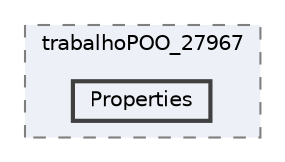 digraph "Trash/trabalhoPOO_27967/Properties"
{
 // LATEX_PDF_SIZE
  bgcolor="transparent";
  edge [fontname=Helvetica,fontsize=10,labelfontname=Helvetica,labelfontsize=10];
  node [fontname=Helvetica,fontsize=10,shape=box,height=0.2,width=0.4];
  compound=true
  subgraph clusterdir_91feb56f7bdbb9631ac6182d0a128a03 {
    graph [ bgcolor="#edf0f7", pencolor="grey50", label="trabalhoPOO_27967", fontname=Helvetica,fontsize=10 style="filled,dashed", URL="dir_91feb56f7bdbb9631ac6182d0a128a03.html",tooltip=""]
  dir_d487a14a20747a122bbb0f1ad9ab7868 [label="Properties", fillcolor="#edf0f7", color="grey25", style="filled,bold", URL="dir_d487a14a20747a122bbb0f1ad9ab7868.html",tooltip=""];
  }
}
